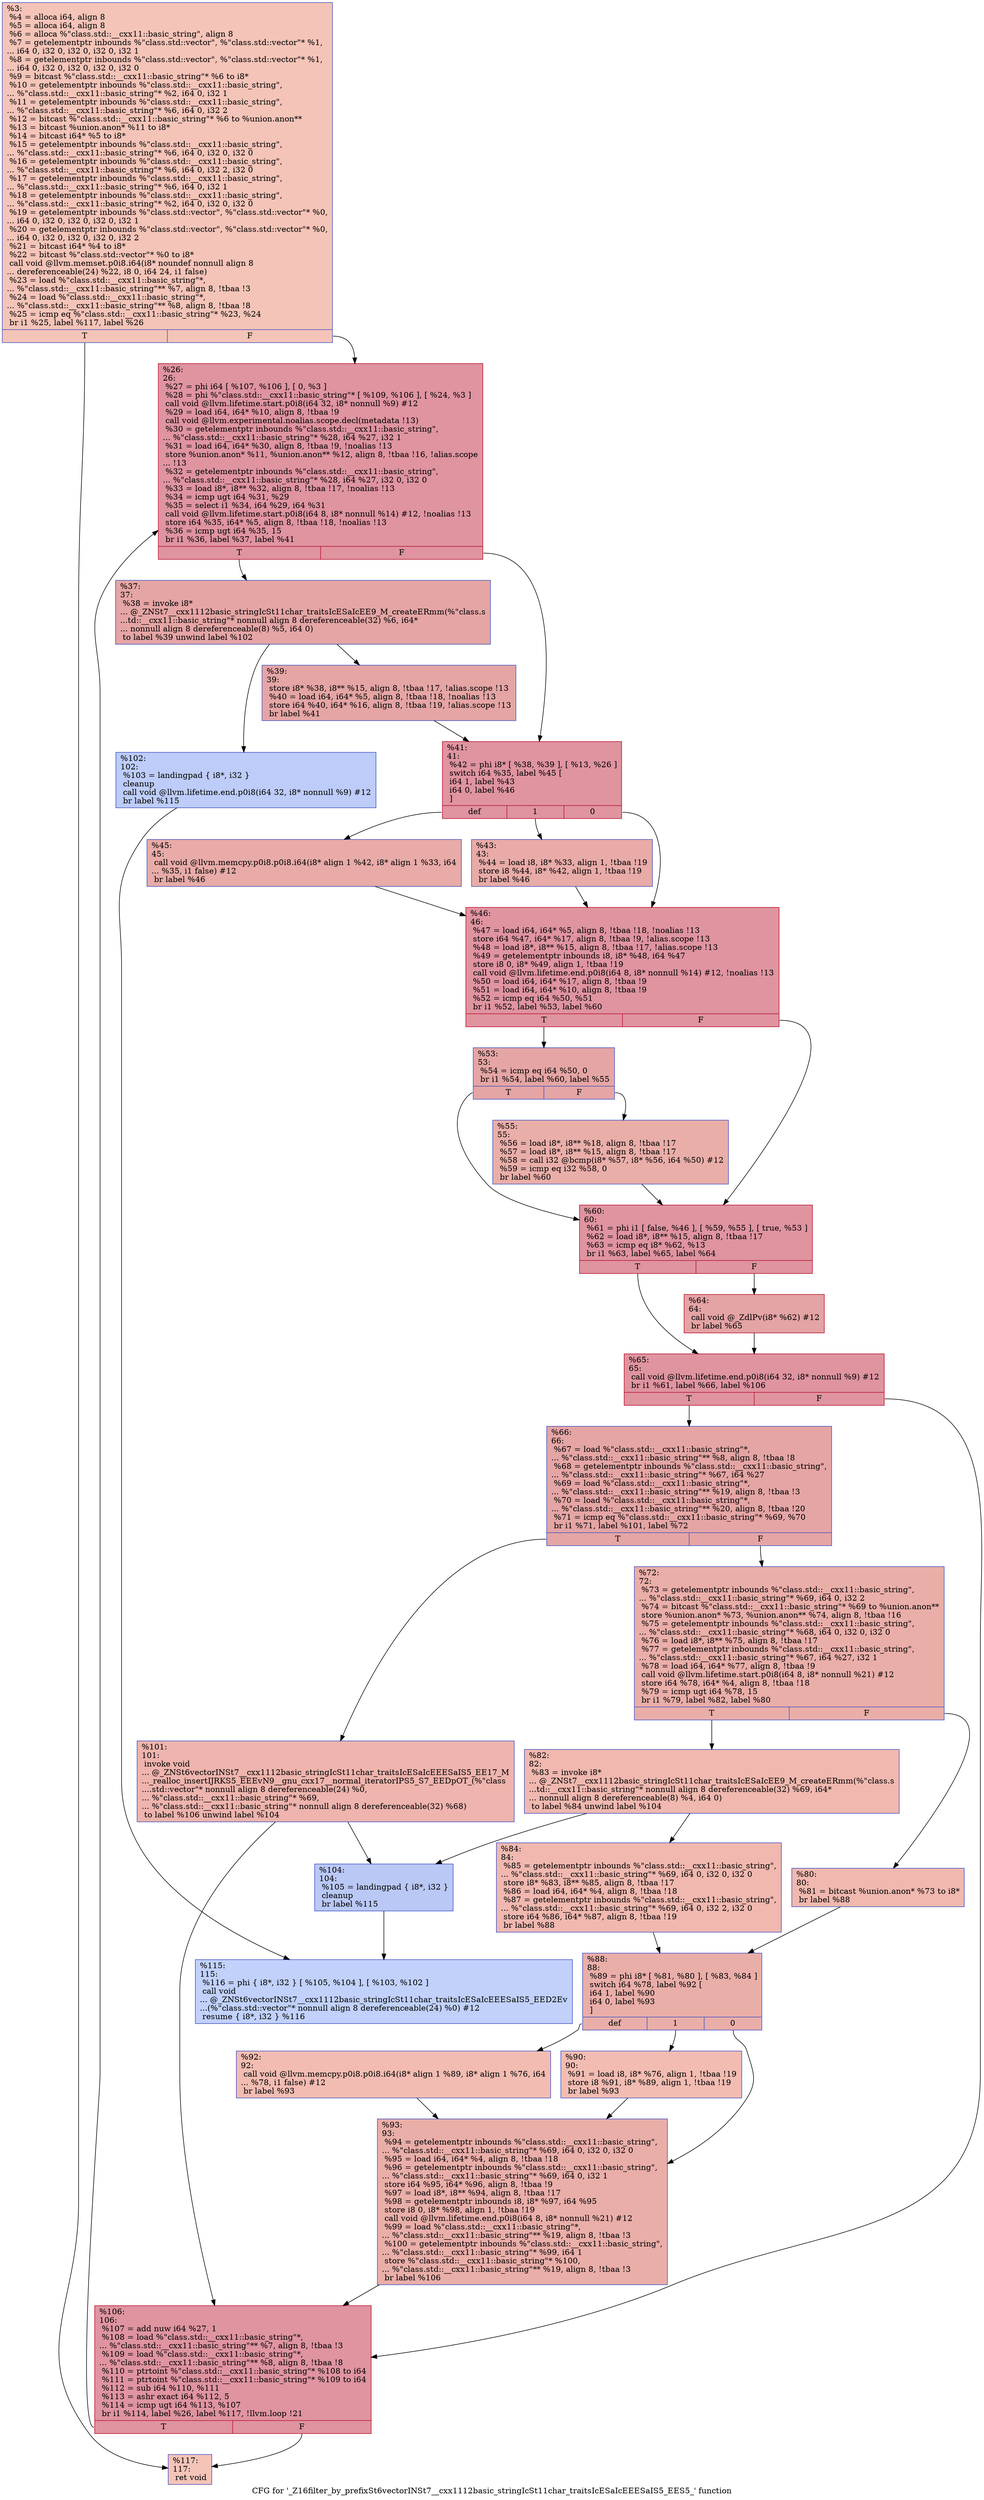 digraph "CFG for '_Z16filter_by_prefixSt6vectorINSt7__cxx1112basic_stringIcSt11char_traitsIcESaIcEEESaIS5_EES5_' function" {
	label="CFG for '_Z16filter_by_prefixSt6vectorINSt7__cxx1112basic_stringIcSt11char_traitsIcESaIcEEESaIS5_EES5_' function";

	Node0x55c46932b910 [shape=record,color="#3d50c3ff", style=filled, fillcolor="#e97a5f70",label="{%3:\l  %4 = alloca i64, align 8\l  %5 = alloca i64, align 8\l  %6 = alloca %\"class.std::__cxx11::basic_string\", align 8\l  %7 = getelementptr inbounds %\"class.std::vector\", %\"class.std::vector\"* %1,\l... i64 0, i32 0, i32 0, i32 0, i32 1\l  %8 = getelementptr inbounds %\"class.std::vector\", %\"class.std::vector\"* %1,\l... i64 0, i32 0, i32 0, i32 0, i32 0\l  %9 = bitcast %\"class.std::__cxx11::basic_string\"* %6 to i8*\l  %10 = getelementptr inbounds %\"class.std::__cxx11::basic_string\",\l... %\"class.std::__cxx11::basic_string\"* %2, i64 0, i32 1\l  %11 = getelementptr inbounds %\"class.std::__cxx11::basic_string\",\l... %\"class.std::__cxx11::basic_string\"* %6, i64 0, i32 2\l  %12 = bitcast %\"class.std::__cxx11::basic_string\"* %6 to %union.anon**\l  %13 = bitcast %union.anon* %11 to i8*\l  %14 = bitcast i64* %5 to i8*\l  %15 = getelementptr inbounds %\"class.std::__cxx11::basic_string\",\l... %\"class.std::__cxx11::basic_string\"* %6, i64 0, i32 0, i32 0\l  %16 = getelementptr inbounds %\"class.std::__cxx11::basic_string\",\l... %\"class.std::__cxx11::basic_string\"* %6, i64 0, i32 2, i32 0\l  %17 = getelementptr inbounds %\"class.std::__cxx11::basic_string\",\l... %\"class.std::__cxx11::basic_string\"* %6, i64 0, i32 1\l  %18 = getelementptr inbounds %\"class.std::__cxx11::basic_string\",\l... %\"class.std::__cxx11::basic_string\"* %2, i64 0, i32 0, i32 0\l  %19 = getelementptr inbounds %\"class.std::vector\", %\"class.std::vector\"* %0,\l... i64 0, i32 0, i32 0, i32 0, i32 1\l  %20 = getelementptr inbounds %\"class.std::vector\", %\"class.std::vector\"* %0,\l... i64 0, i32 0, i32 0, i32 0, i32 2\l  %21 = bitcast i64* %4 to i8*\l  %22 = bitcast %\"class.std::vector\"* %0 to i8*\l  call void @llvm.memset.p0i8.i64(i8* noundef nonnull align 8\l... dereferenceable(24) %22, i8 0, i64 24, i1 false)\l  %23 = load %\"class.std::__cxx11::basic_string\"*,\l... %\"class.std::__cxx11::basic_string\"** %7, align 8, !tbaa !3\l  %24 = load %\"class.std::__cxx11::basic_string\"*,\l... %\"class.std::__cxx11::basic_string\"** %8, align 8, !tbaa !8\l  %25 = icmp eq %\"class.std::__cxx11::basic_string\"* %23, %24\l  br i1 %25, label %117, label %26\l|{<s0>T|<s1>F}}"];
	Node0x55c46932b910:s0 -> Node0x55c46932db70;
	Node0x55c46932b910:s1 -> Node0x55c46932dc00;
	Node0x55c46932dc00 [shape=record,color="#b70d28ff", style=filled, fillcolor="#b70d2870",label="{%26:\l26:                                               \l  %27 = phi i64 [ %107, %106 ], [ 0, %3 ]\l  %28 = phi %\"class.std::__cxx11::basic_string\"* [ %109, %106 ], [ %24, %3 ]\l  call void @llvm.lifetime.start.p0i8(i64 32, i8* nonnull %9) #12\l  %29 = load i64, i64* %10, align 8, !tbaa !9\l  call void @llvm.experimental.noalias.scope.decl(metadata !13)\l  %30 = getelementptr inbounds %\"class.std::__cxx11::basic_string\",\l... %\"class.std::__cxx11::basic_string\"* %28, i64 %27, i32 1\l  %31 = load i64, i64* %30, align 8, !tbaa !9, !noalias !13\l  store %union.anon* %11, %union.anon** %12, align 8, !tbaa !16, !alias.scope\l... !13\l  %32 = getelementptr inbounds %\"class.std::__cxx11::basic_string\",\l... %\"class.std::__cxx11::basic_string\"* %28, i64 %27, i32 0, i32 0\l  %33 = load i8*, i8** %32, align 8, !tbaa !17, !noalias !13\l  %34 = icmp ugt i64 %31, %29\l  %35 = select i1 %34, i64 %29, i64 %31\l  call void @llvm.lifetime.start.p0i8(i64 8, i8* nonnull %14) #12, !noalias !13\l  store i64 %35, i64* %5, align 8, !tbaa !18, !noalias !13\l  %36 = icmp ugt i64 %35, 15\l  br i1 %36, label %37, label %41\l|{<s0>T|<s1>F}}"];
	Node0x55c46932dc00:s0 -> Node0x55c469330420;
	Node0x55c46932dc00:s1 -> Node0x55c4693304b0;
	Node0x55c469330420 [shape=record,color="#3d50c3ff", style=filled, fillcolor="#c5333470",label="{%37:\l37:                                               \l  %38 = invoke i8*\l... @_ZNSt7__cxx1112basic_stringIcSt11char_traitsIcESaIcEE9_M_createERmm(%\"class.s\l...td::__cxx11::basic_string\"* nonnull align 8 dereferenceable(32) %6, i64*\l... nonnull align 8 dereferenceable(8) %5, i64 0)\l          to label %39 unwind label %102\l}"];
	Node0x55c469330420 -> Node0x55c4693306e0;
	Node0x55c469330420 -> Node0x55c469330730;
	Node0x55c4693306e0 [shape=record,color="#3d50c3ff", style=filled, fillcolor="#c5333470",label="{%39:\l39:                                               \l  store i8* %38, i8** %15, align 8, !tbaa !17, !alias.scope !13\l  %40 = load i64, i64* %5, align 8, !tbaa !18, !noalias !13\l  store i64 %40, i64* %16, align 8, !tbaa !19, !alias.scope !13\l  br label %41\l}"];
	Node0x55c4693306e0 -> Node0x55c4693304b0;
	Node0x55c4693304b0 [shape=record,color="#b70d28ff", style=filled, fillcolor="#b70d2870",label="{%41:\l41:                                               \l  %42 = phi i8* [ %38, %39 ], [ %13, %26 ]\l  switch i64 %35, label %45 [\l    i64 1, label %43\l    i64 0, label %46\l  ]\l|{<s0>def|<s1>1|<s2>0}}"];
	Node0x55c4693304b0:s0 -> Node0x55c469331a90;
	Node0x55c4693304b0:s1 -> Node0x55c469331b10;
	Node0x55c4693304b0:s2 -> Node0x55c469331ba0;
	Node0x55c469331b10 [shape=record,color="#3d50c3ff", style=filled, fillcolor="#cc403a70",label="{%43:\l43:                                               \l  %44 = load i8, i8* %33, align 1, !tbaa !19\l  store i8 %44, i8* %42, align 1, !tbaa !19\l  br label %46\l}"];
	Node0x55c469331b10 -> Node0x55c469331ba0;
	Node0x55c469331a90 [shape=record,color="#3d50c3ff", style=filled, fillcolor="#cc403a70",label="{%45:\l45:                                               \l  call void @llvm.memcpy.p0i8.p0i8.i64(i8* align 1 %42, i8* align 1 %33, i64\l... %35, i1 false) #12\l  br label %46\l}"];
	Node0x55c469331a90 -> Node0x55c469331ba0;
	Node0x55c469331ba0 [shape=record,color="#b70d28ff", style=filled, fillcolor="#b70d2870",label="{%46:\l46:                                               \l  %47 = load i64, i64* %5, align 8, !tbaa !18, !noalias !13\l  store i64 %47, i64* %17, align 8, !tbaa !9, !alias.scope !13\l  %48 = load i8*, i8** %15, align 8, !tbaa !17, !alias.scope !13\l  %49 = getelementptr inbounds i8, i8* %48, i64 %47\l  store i8 0, i8* %49, align 1, !tbaa !19\l  call void @llvm.lifetime.end.p0i8(i64 8, i8* nonnull %14) #12, !noalias !13\l  %50 = load i64, i64* %17, align 8, !tbaa !9\l  %51 = load i64, i64* %10, align 8, !tbaa !9\l  %52 = icmp eq i64 %50, %51\l  br i1 %52, label %53, label %60\l|{<s0>T|<s1>F}}"];
	Node0x55c469331ba0:s0 -> Node0x55c469332ef0;
	Node0x55c469331ba0:s1 -> Node0x55c469332f80;
	Node0x55c469332ef0 [shape=record,color="#3d50c3ff", style=filled, fillcolor="#c5333470",label="{%53:\l53:                                               \l  %54 = icmp eq i64 %50, 0\l  br i1 %54, label %60, label %55\l|{<s0>T|<s1>F}}"];
	Node0x55c469332ef0:s0 -> Node0x55c469332f80;
	Node0x55c469332ef0:s1 -> Node0x55c469333150;
	Node0x55c469333150 [shape=record,color="#3d50c3ff", style=filled, fillcolor="#d0473d70",label="{%55:\l55:                                               \l  %56 = load i8*, i8** %18, align 8, !tbaa !17\l  %57 = load i8*, i8** %15, align 8, !tbaa !17\l  %58 = call i32 @bcmp(i8* %57, i8* %56, i64 %50) #12\l  %59 = icmp eq i32 %58, 0\l  br label %60\l}"];
	Node0x55c469333150 -> Node0x55c469332f80;
	Node0x55c469332f80 [shape=record,color="#b70d28ff", style=filled, fillcolor="#b70d2870",label="{%60:\l60:                                               \l  %61 = phi i1 [ false, %46 ], [ %59, %55 ], [ true, %53 ]\l  %62 = load i8*, i8** %15, align 8, !tbaa !17\l  %63 = icmp eq i8* %62, %13\l  br i1 %63, label %65, label %64\l|{<s0>T|<s1>F}}"];
	Node0x55c469332f80:s0 -> Node0x55c469333890;
	Node0x55c469332f80:s1 -> Node0x55c4693338e0;
	Node0x55c4693338e0 [shape=record,color="#b70d28ff", style=filled, fillcolor="#c32e3170",label="{%64:\l64:                                               \l  call void @_ZdlPv(i8* %62) #12\l  br label %65\l}"];
	Node0x55c4693338e0 -> Node0x55c469333890;
	Node0x55c469333890 [shape=record,color="#b70d28ff", style=filled, fillcolor="#b70d2870",label="{%65:\l65:                                               \l  call void @llvm.lifetime.end.p0i8(i64 32, i8* nonnull %9) #12\l  br i1 %61, label %66, label %106\l|{<s0>T|<s1>F}}"];
	Node0x55c469333890:s0 -> Node0x55c469334220;
	Node0x55c469333890:s1 -> Node0x55c46932dd40;
	Node0x55c469334220 [shape=record,color="#3d50c3ff", style=filled, fillcolor="#c5333470",label="{%66:\l66:                                               \l  %67 = load %\"class.std::__cxx11::basic_string\"*,\l... %\"class.std::__cxx11::basic_string\"** %8, align 8, !tbaa !8\l  %68 = getelementptr inbounds %\"class.std::__cxx11::basic_string\",\l... %\"class.std::__cxx11::basic_string\"* %67, i64 %27\l  %69 = load %\"class.std::__cxx11::basic_string\"*,\l... %\"class.std::__cxx11::basic_string\"** %19, align 8, !tbaa !3\l  %70 = load %\"class.std::__cxx11::basic_string\"*,\l... %\"class.std::__cxx11::basic_string\"** %20, align 8, !tbaa !20\l  %71 = icmp eq %\"class.std::__cxx11::basic_string\"* %69, %70\l  br i1 %71, label %101, label %72\l|{<s0>T|<s1>F}}"];
	Node0x55c469334220:s0 -> Node0x55c469335240;
	Node0x55c469334220:s1 -> Node0x55c4693352d0;
	Node0x55c4693352d0 [shape=record,color="#3d50c3ff", style=filled, fillcolor="#d0473d70",label="{%72:\l72:                                               \l  %73 = getelementptr inbounds %\"class.std::__cxx11::basic_string\",\l... %\"class.std::__cxx11::basic_string\"* %69, i64 0, i32 2\l  %74 = bitcast %\"class.std::__cxx11::basic_string\"* %69 to %union.anon**\l  store %union.anon* %73, %union.anon** %74, align 8, !tbaa !16\l  %75 = getelementptr inbounds %\"class.std::__cxx11::basic_string\",\l... %\"class.std::__cxx11::basic_string\"* %68, i64 0, i32 0, i32 0\l  %76 = load i8*, i8** %75, align 8, !tbaa !17\l  %77 = getelementptr inbounds %\"class.std::__cxx11::basic_string\",\l... %\"class.std::__cxx11::basic_string\"* %67, i64 %27, i32 1\l  %78 = load i64, i64* %77, align 8, !tbaa !9\l  call void @llvm.lifetime.start.p0i8(i64 8, i8* nonnull %21) #12\l  store i64 %78, i64* %4, align 8, !tbaa !18\l  %79 = icmp ugt i64 %78, 15\l  br i1 %79, label %82, label %80\l|{<s0>T|<s1>F}}"];
	Node0x55c4693352d0:s0 -> Node0x55c4693360d0;
	Node0x55c4693352d0:s1 -> Node0x55c469336120;
	Node0x55c469336120 [shape=record,color="#3d50c3ff", style=filled, fillcolor="#dc5d4a70",label="{%80:\l80:                                               \l  %81 = bitcast %union.anon* %73 to i8*\l  br label %88\l}"];
	Node0x55c469336120 -> Node0x55c4693362d0;
	Node0x55c4693360d0 [shape=record,color="#3d50c3ff", style=filled, fillcolor="#dc5d4a70",label="{%82:\l82:                                               \l  %83 = invoke i8*\l... @_ZNSt7__cxx1112basic_stringIcSt11char_traitsIcESaIcEE9_M_createERmm(%\"class.s\l...td::__cxx11::basic_string\"* nonnull align 8 dereferenceable(32) %69, i64*\l... nonnull align 8 dereferenceable(8) %4, i64 0)\l          to label %84 unwind label %104\l}"];
	Node0x55c4693360d0 -> Node0x55c4693363e0;
	Node0x55c4693360d0 -> Node0x55c469336430;
	Node0x55c4693363e0 [shape=record,color="#3d50c3ff", style=filled, fillcolor="#dc5d4a70",label="{%84:\l84:                                               \l  %85 = getelementptr inbounds %\"class.std::__cxx11::basic_string\",\l... %\"class.std::__cxx11::basic_string\"* %69, i64 0, i32 0, i32 0\l  store i8* %83, i8** %85, align 8, !tbaa !17\l  %86 = load i64, i64* %4, align 8, !tbaa !18\l  %87 = getelementptr inbounds %\"class.std::__cxx11::basic_string\",\l... %\"class.std::__cxx11::basic_string\"* %69, i64 0, i32 2, i32 0\l  store i64 %86, i64* %87, align 8, !tbaa !19\l  br label %88\l}"];
	Node0x55c4693363e0 -> Node0x55c4693362d0;
	Node0x55c4693362d0 [shape=record,color="#3d50c3ff", style=filled, fillcolor="#d0473d70",label="{%88:\l88:                                               \l  %89 = phi i8* [ %81, %80 ], [ %83, %84 ]\l  switch i64 %78, label %92 [\l    i64 1, label %90\l    i64 0, label %93\l  ]\l|{<s0>def|<s1>1|<s2>0}}"];
	Node0x55c4693362d0:s0 -> Node0x55c469336a50;
	Node0x55c4693362d0:s1 -> Node0x55c469336aa0;
	Node0x55c4693362d0:s2 -> Node0x55c469336af0;
	Node0x55c469336aa0 [shape=record,color="#3d50c3ff", style=filled, fillcolor="#e1675170",label="{%90:\l90:                                               \l  %91 = load i8, i8* %76, align 1, !tbaa !19\l  store i8 %91, i8* %89, align 1, !tbaa !19\l  br label %93\l}"];
	Node0x55c469336aa0 -> Node0x55c469336af0;
	Node0x55c469336a50 [shape=record,color="#3d50c3ff", style=filled, fillcolor="#e1675170",label="{%92:\l92:                                               \l  call void @llvm.memcpy.p0i8.p0i8.i64(i8* align 1 %89, i8* align 1 %76, i64\l... %78, i1 false) #12\l  br label %93\l}"];
	Node0x55c469336a50 -> Node0x55c469336af0;
	Node0x55c469336af0 [shape=record,color="#3d50c3ff", style=filled, fillcolor="#d0473d70",label="{%93:\l93:                                               \l  %94 = getelementptr inbounds %\"class.std::__cxx11::basic_string\",\l... %\"class.std::__cxx11::basic_string\"* %69, i64 0, i32 0, i32 0\l  %95 = load i64, i64* %4, align 8, !tbaa !18\l  %96 = getelementptr inbounds %\"class.std::__cxx11::basic_string\",\l... %\"class.std::__cxx11::basic_string\"* %69, i64 0, i32 1\l  store i64 %95, i64* %96, align 8, !tbaa !9\l  %97 = load i8*, i8** %94, align 8, !tbaa !17\l  %98 = getelementptr inbounds i8, i8* %97, i64 %95\l  store i8 0, i8* %98, align 1, !tbaa !19\l  call void @llvm.lifetime.end.p0i8(i64 8, i8* nonnull %21) #12\l  %99 = load %\"class.std::__cxx11::basic_string\"*,\l... %\"class.std::__cxx11::basic_string\"** %19, align 8, !tbaa !3\l  %100 = getelementptr inbounds %\"class.std::__cxx11::basic_string\",\l... %\"class.std::__cxx11::basic_string\"* %99, i64 1\l  store %\"class.std::__cxx11::basic_string\"* %100,\l... %\"class.std::__cxx11::basic_string\"** %19, align 8, !tbaa !3\l  br label %106\l}"];
	Node0x55c469336af0 -> Node0x55c46932dd40;
	Node0x55c469335240 [shape=record,color="#3d50c3ff", style=filled, fillcolor="#d8564670",label="{%101:\l101:                                              \l  invoke void\l... @_ZNSt6vectorINSt7__cxx1112basic_stringIcSt11char_traitsIcESaIcEEESaIS5_EE17_M\l..._realloc_insertIJRKS5_EEEvN9__gnu_cxx17__normal_iteratorIPS5_S7_EEDpOT_(%\"class\l....std::vector\"* nonnull align 8 dereferenceable(24) %0,\l... %\"class.std::__cxx11::basic_string\"* %69,\l... %\"class.std::__cxx11::basic_string\"* nonnull align 8 dereferenceable(32) %68)\l          to label %106 unwind label %104\l}"];
	Node0x55c469335240 -> Node0x55c46932dd40;
	Node0x55c469335240 -> Node0x55c469336430;
	Node0x55c469330730 [shape=record,color="#3d50c3ff", style=filled, fillcolor="#6a8bef70",label="{%102:\l102:                                              \l  %103 = landingpad \{ i8*, i32 \}\l          cleanup\l  call void @llvm.lifetime.end.p0i8(i64 32, i8* nonnull %9) #12\l  br label %115\l}"];
	Node0x55c469330730 -> Node0x55c469337d30;
	Node0x55c469336430 [shape=record,color="#3d50c3ff", style=filled, fillcolor="#6282ea70",label="{%104:\l104:                                              \l  %105 = landingpad \{ i8*, i32 \}\l          cleanup\l  br label %115\l}"];
	Node0x55c469336430 -> Node0x55c469337d30;
	Node0x55c46932dd40 [shape=record,color="#b70d28ff", style=filled, fillcolor="#b70d2870",label="{%106:\l106:                                              \l  %107 = add nuw i64 %27, 1\l  %108 = load %\"class.std::__cxx11::basic_string\"*,\l... %\"class.std::__cxx11::basic_string\"** %7, align 8, !tbaa !3\l  %109 = load %\"class.std::__cxx11::basic_string\"*,\l... %\"class.std::__cxx11::basic_string\"** %8, align 8, !tbaa !8\l  %110 = ptrtoint %\"class.std::__cxx11::basic_string\"* %108 to i64\l  %111 = ptrtoint %\"class.std::__cxx11::basic_string\"* %109 to i64\l  %112 = sub i64 %110, %111\l  %113 = ashr exact i64 %112, 5\l  %114 = icmp ugt i64 %113, %107\l  br i1 %114, label %26, label %117, !llvm.loop !21\l|{<s0>T|<s1>F}}"];
	Node0x55c46932dd40:s0 -> Node0x55c46932dc00;
	Node0x55c46932dd40:s1 -> Node0x55c46932db70;
	Node0x55c469337d30 [shape=record,color="#3d50c3ff", style=filled, fillcolor="#7396f570",label="{%115:\l115:                                              \l  %116 = phi \{ i8*, i32 \} [ %105, %104 ], [ %103, %102 ]\l  call void\l... @_ZNSt6vectorINSt7__cxx1112basic_stringIcSt11char_traitsIcESaIcEEESaIS5_EED2Ev\l...(%\"class.std::vector\"* nonnull align 8 dereferenceable(24) %0) #12\l  resume \{ i8*, i32 \} %116\l}"];
	Node0x55c46932db70 [shape=record,color="#3d50c3ff", style=filled, fillcolor="#e97a5f70",label="{%117:\l117:                                              \l  ret void\l}"];
}
